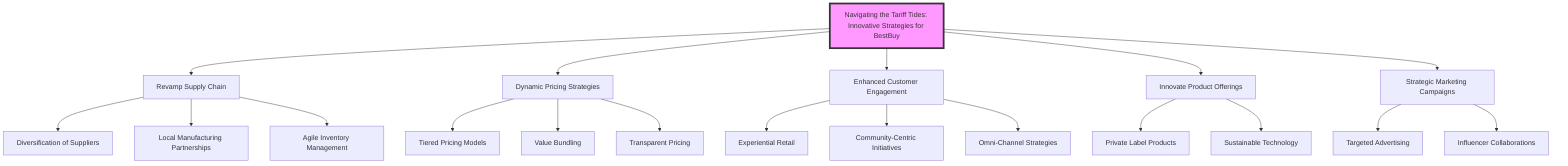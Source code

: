 flowchart TD
        A["Navigating the Tariff Tides: Innovative Strategies for BestBuy"] --> B["Revamp Supply Chain"]
        B --> C["Diversification of Suppliers"]
        B --> D["Local Manufacturing Partnerships"]
        B --> E["Agile Inventory Management"]
        
        A --> F["Dynamic Pricing Strategies"]
        F --> G["Tiered Pricing Models"]
        F --> H["Value Bundling"]
        F --> I["Transparent Pricing"]

        A --> J["Enhanced Customer Engagement"]
        J --> K["Experiential Retail"]
        J --> L["Community-Centric Initiatives"]
        J --> M["Omni-Channel Strategies"]

        A --> N["Innovate Product Offerings"]
        N --> O["Private Label Products"]
        N --> P["Sustainable Technology"]

        A --> Q["Strategic Marketing Campaigns"]
        Q --> R["Targeted Advertising"]
        Q --> S["Influencer Collaborations"]

        %% Additional notes for clarity
        classDef title fill:#f9f,stroke:#333,stroke-width:4px;
        class A title;